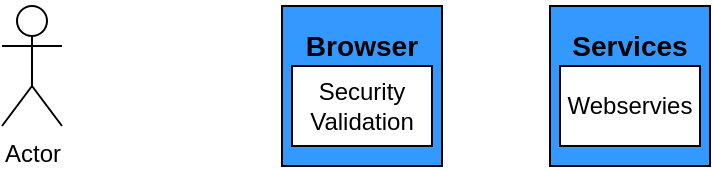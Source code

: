 <mxfile version="15.5.5" type="github">
  <diagram id="C5RBs43oDa-KdzZeNtuy" name="Page-1">
    <mxGraphModel dx="328" dy="271" grid="1" gridSize="10" guides="1" tooltips="1" connect="1" arrows="1" fold="1" page="1" pageScale="1" pageWidth="827" pageHeight="1169" math="0" shadow="0">
      <root>
        <mxCell id="WIyWlLk6GJQsqaUBKTNV-0" />
        <mxCell id="WIyWlLk6GJQsqaUBKTNV-1" parent="WIyWlLk6GJQsqaUBKTNV-0" />
        <mxCell id="H9ng9li3I8Wv7af7aO0H-0" value="Actor" style="shape=umlActor;verticalLabelPosition=bottom;verticalAlign=top;html=1;outlineConnect=0;" vertex="1" parent="WIyWlLk6GJQsqaUBKTNV-1">
          <mxGeometry x="140" y="200" width="30" height="60" as="geometry" />
        </mxCell>
        <mxCell id="H9ng9li3I8Wv7af7aO0H-1" value="&lt;h3&gt;Browser&lt;/h3&gt;" style="whiteSpace=wrap;html=1;aspect=fixed;fillColor=#3399FF;spacingBottom=41;" vertex="1" parent="WIyWlLk6GJQsqaUBKTNV-1">
          <mxGeometry x="280" y="200" width="80" height="80" as="geometry" />
        </mxCell>
        <mxCell id="H9ng9li3I8Wv7af7aO0H-2" value="Security&lt;br&gt;Validation" style="rounded=0;whiteSpace=wrap;html=1;" vertex="1" parent="WIyWlLk6GJQsqaUBKTNV-1">
          <mxGeometry x="285" y="230" width="70" height="40" as="geometry" />
        </mxCell>
        <mxCell id="H9ng9li3I8Wv7af7aO0H-3" value="&lt;h3&gt;Services&lt;/h3&gt;" style="whiteSpace=wrap;html=1;aspect=fixed;fillColor=#3399FF;spacingBottom=41;" vertex="1" parent="WIyWlLk6GJQsqaUBKTNV-1">
          <mxGeometry x="414" y="200" width="80" height="80" as="geometry" />
        </mxCell>
        <mxCell id="H9ng9li3I8Wv7af7aO0H-4" value="Webservies" style="rounded=0;whiteSpace=wrap;html=1;" vertex="1" parent="WIyWlLk6GJQsqaUBKTNV-1">
          <mxGeometry x="419" y="230" width="70" height="40" as="geometry" />
        </mxCell>
      </root>
    </mxGraphModel>
  </diagram>
</mxfile>
